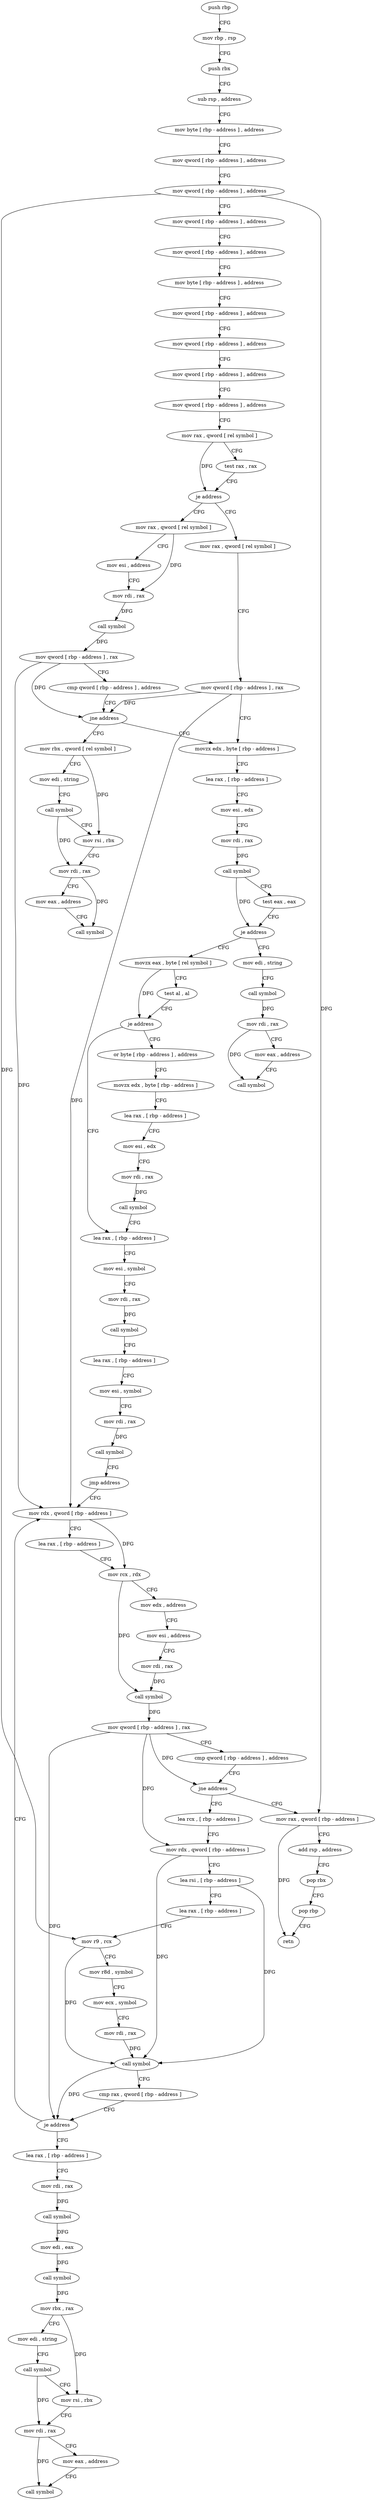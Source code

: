 digraph "func" {
"4220279" [label = "push rbp" ]
"4220280" [label = "mov rbp , rsp" ]
"4220283" [label = "push rbx" ]
"4220284" [label = "sub rsp , address" ]
"4220291" [label = "mov byte [ rbp - address ] , address" ]
"4220295" [label = "mov qword [ rbp - address ] , address" ]
"4220303" [label = "mov qword [ rbp - address ] , address" ]
"4220311" [label = "mov qword [ rbp - address ] , address" ]
"4220319" [label = "mov qword [ rbp - address ] , address" ]
"4220327" [label = "mov byte [ rbp - address ] , address" ]
"4220331" [label = "mov qword [ rbp - address ] , address" ]
"4220339" [label = "mov qword [ rbp - address ] , address" ]
"4220347" [label = "mov qword [ rbp - address ] , address" ]
"4220355" [label = "mov qword [ rbp - address ] , address" ]
"4220363" [label = "mov rax , qword [ rel symbol ]" ]
"4220370" [label = "test rax , rax" ]
"4220373" [label = "je address" ]
"4220441" [label = "mov rax , qword [ rel symbol ]" ]
"4220375" [label = "mov rax , qword [ rel symbol ]" ]
"4220448" [label = "mov qword [ rbp - address ] , rax" ]
"4220452" [label = "movzx edx , byte [ rbp - address ]" ]
"4220382" [label = "mov esi , address" ]
"4220387" [label = "mov rdi , rax" ]
"4220390" [label = "call symbol" ]
"4220395" [label = "mov qword [ rbp - address ] , rax" ]
"4220399" [label = "cmp qword [ rbp - address ] , address" ]
"4220404" [label = "jne address" ]
"4220406" [label = "mov rbx , qword [ rel symbol ]" ]
"4220500" [label = "movzx eax , byte [ rel symbol ]" ]
"4220507" [label = "test al , al" ]
"4220509" [label = "je address" ]
"4220536" [label = "lea rax , [ rbp - address ]" ]
"4220511" [label = "or byte [ rbp - address ] , address" ]
"4220477" [label = "mov edi , string" ]
"4220482" [label = "call symbol" ]
"4220487" [label = "mov rdi , rax" ]
"4220490" [label = "mov eax , address" ]
"4220495" [label = "call symbol" ]
"4220456" [label = "lea rax , [ rbp - address ]" ]
"4220463" [label = "mov esi , edx" ]
"4220465" [label = "mov rdi , rax" ]
"4220468" [label = "call symbol" ]
"4220473" [label = "test eax , eax" ]
"4220475" [label = "je address" ]
"4220413" [label = "mov edi , string" ]
"4220418" [label = "call symbol" ]
"4220423" [label = "mov rsi , rbx" ]
"4220426" [label = "mov rdi , rax" ]
"4220429" [label = "mov eax , address" ]
"4220434" [label = "call symbol" ]
"4220543" [label = "mov esi , symbol" ]
"4220548" [label = "mov rdi , rax" ]
"4220551" [label = "call symbol" ]
"4220556" [label = "lea rax , [ rbp - address ]" ]
"4220563" [label = "mov esi , symbol" ]
"4220568" [label = "mov rdi , rax" ]
"4220571" [label = "call symbol" ]
"4220576" [label = "jmp address" ]
"4220679" [label = "mov rdx , qword [ rbp - address ]" ]
"4220515" [label = "movzx edx , byte [ rbp - address ]" ]
"4220519" [label = "lea rax , [ rbp - address ]" ]
"4220526" [label = "mov esi , edx" ]
"4220528" [label = "mov rdi , rax" ]
"4220531" [label = "call symbol" ]
"4220683" [label = "lea rax , [ rbp - address ]" ]
"4220690" [label = "mov rcx , rdx" ]
"4220693" [label = "mov edx , address" ]
"4220698" [label = "mov esi , address" ]
"4220703" [label = "mov rdi , rax" ]
"4220706" [label = "call symbol" ]
"4220711" [label = "mov qword [ rbp - address ] , rax" ]
"4220715" [label = "cmp qword [ rbp - address ] , address" ]
"4220720" [label = "jne address" ]
"4220578" [label = "lea rcx , [ rbp - address ]" ]
"4220726" [label = "mov rax , qword [ rbp - address ]" ]
"4220582" [label = "mov rdx , qword [ rbp - address ]" ]
"4220586" [label = "lea rsi , [ rbp - address ]" ]
"4220593" [label = "lea rax , [ rbp - address ]" ]
"4220600" [label = "mov r9 , rcx" ]
"4220603" [label = "mov r8d , symbol" ]
"4220609" [label = "mov ecx , symbol" ]
"4220614" [label = "mov rdi , rax" ]
"4220617" [label = "call symbol" ]
"4220622" [label = "cmp rax , qword [ rbp - address ]" ]
"4220626" [label = "je address" ]
"4220628" [label = "lea rax , [ rbp - address ]" ]
"4220730" [label = "add rsp , address" ]
"4220737" [label = "pop rbx" ]
"4220738" [label = "pop rbp" ]
"4220739" [label = "retn" ]
"4220635" [label = "mov rdi , rax" ]
"4220638" [label = "call symbol" ]
"4220643" [label = "mov edi , eax" ]
"4220645" [label = "call symbol" ]
"4220650" [label = "mov rbx , rax" ]
"4220653" [label = "mov edi , string" ]
"4220658" [label = "call symbol" ]
"4220663" [label = "mov rsi , rbx" ]
"4220666" [label = "mov rdi , rax" ]
"4220669" [label = "mov eax , address" ]
"4220674" [label = "call symbol" ]
"4220279" -> "4220280" [ label = "CFG" ]
"4220280" -> "4220283" [ label = "CFG" ]
"4220283" -> "4220284" [ label = "CFG" ]
"4220284" -> "4220291" [ label = "CFG" ]
"4220291" -> "4220295" [ label = "CFG" ]
"4220295" -> "4220303" [ label = "CFG" ]
"4220303" -> "4220311" [ label = "CFG" ]
"4220303" -> "4220726" [ label = "DFG" ]
"4220303" -> "4220600" [ label = "DFG" ]
"4220311" -> "4220319" [ label = "CFG" ]
"4220319" -> "4220327" [ label = "CFG" ]
"4220327" -> "4220331" [ label = "CFG" ]
"4220331" -> "4220339" [ label = "CFG" ]
"4220339" -> "4220347" [ label = "CFG" ]
"4220347" -> "4220355" [ label = "CFG" ]
"4220355" -> "4220363" [ label = "CFG" ]
"4220363" -> "4220370" [ label = "CFG" ]
"4220363" -> "4220373" [ label = "DFG" ]
"4220370" -> "4220373" [ label = "CFG" ]
"4220373" -> "4220441" [ label = "CFG" ]
"4220373" -> "4220375" [ label = "CFG" ]
"4220441" -> "4220448" [ label = "CFG" ]
"4220375" -> "4220382" [ label = "CFG" ]
"4220375" -> "4220387" [ label = "DFG" ]
"4220448" -> "4220452" [ label = "CFG" ]
"4220448" -> "4220404" [ label = "DFG" ]
"4220448" -> "4220679" [ label = "DFG" ]
"4220452" -> "4220456" [ label = "CFG" ]
"4220382" -> "4220387" [ label = "CFG" ]
"4220387" -> "4220390" [ label = "DFG" ]
"4220390" -> "4220395" [ label = "DFG" ]
"4220395" -> "4220399" [ label = "CFG" ]
"4220395" -> "4220404" [ label = "DFG" ]
"4220395" -> "4220679" [ label = "DFG" ]
"4220399" -> "4220404" [ label = "CFG" ]
"4220404" -> "4220452" [ label = "CFG" ]
"4220404" -> "4220406" [ label = "CFG" ]
"4220406" -> "4220413" [ label = "CFG" ]
"4220406" -> "4220423" [ label = "DFG" ]
"4220500" -> "4220507" [ label = "CFG" ]
"4220500" -> "4220509" [ label = "DFG" ]
"4220507" -> "4220509" [ label = "CFG" ]
"4220509" -> "4220536" [ label = "CFG" ]
"4220509" -> "4220511" [ label = "CFG" ]
"4220536" -> "4220543" [ label = "CFG" ]
"4220511" -> "4220515" [ label = "CFG" ]
"4220477" -> "4220482" [ label = "CFG" ]
"4220482" -> "4220487" [ label = "DFG" ]
"4220487" -> "4220490" [ label = "CFG" ]
"4220487" -> "4220495" [ label = "DFG" ]
"4220490" -> "4220495" [ label = "CFG" ]
"4220456" -> "4220463" [ label = "CFG" ]
"4220463" -> "4220465" [ label = "CFG" ]
"4220465" -> "4220468" [ label = "DFG" ]
"4220468" -> "4220473" [ label = "CFG" ]
"4220468" -> "4220475" [ label = "DFG" ]
"4220473" -> "4220475" [ label = "CFG" ]
"4220475" -> "4220500" [ label = "CFG" ]
"4220475" -> "4220477" [ label = "CFG" ]
"4220413" -> "4220418" [ label = "CFG" ]
"4220418" -> "4220423" [ label = "CFG" ]
"4220418" -> "4220426" [ label = "DFG" ]
"4220423" -> "4220426" [ label = "CFG" ]
"4220426" -> "4220429" [ label = "CFG" ]
"4220426" -> "4220434" [ label = "DFG" ]
"4220429" -> "4220434" [ label = "CFG" ]
"4220543" -> "4220548" [ label = "CFG" ]
"4220548" -> "4220551" [ label = "DFG" ]
"4220551" -> "4220556" [ label = "CFG" ]
"4220556" -> "4220563" [ label = "CFG" ]
"4220563" -> "4220568" [ label = "CFG" ]
"4220568" -> "4220571" [ label = "DFG" ]
"4220571" -> "4220576" [ label = "CFG" ]
"4220576" -> "4220679" [ label = "CFG" ]
"4220679" -> "4220683" [ label = "CFG" ]
"4220679" -> "4220690" [ label = "DFG" ]
"4220515" -> "4220519" [ label = "CFG" ]
"4220519" -> "4220526" [ label = "CFG" ]
"4220526" -> "4220528" [ label = "CFG" ]
"4220528" -> "4220531" [ label = "DFG" ]
"4220531" -> "4220536" [ label = "CFG" ]
"4220683" -> "4220690" [ label = "CFG" ]
"4220690" -> "4220693" [ label = "CFG" ]
"4220690" -> "4220706" [ label = "DFG" ]
"4220693" -> "4220698" [ label = "CFG" ]
"4220698" -> "4220703" [ label = "CFG" ]
"4220703" -> "4220706" [ label = "DFG" ]
"4220706" -> "4220711" [ label = "DFG" ]
"4220711" -> "4220715" [ label = "CFG" ]
"4220711" -> "4220720" [ label = "DFG" ]
"4220711" -> "4220582" [ label = "DFG" ]
"4220711" -> "4220626" [ label = "DFG" ]
"4220715" -> "4220720" [ label = "CFG" ]
"4220720" -> "4220578" [ label = "CFG" ]
"4220720" -> "4220726" [ label = "CFG" ]
"4220578" -> "4220582" [ label = "CFG" ]
"4220726" -> "4220730" [ label = "CFG" ]
"4220726" -> "4220739" [ label = "DFG" ]
"4220582" -> "4220586" [ label = "CFG" ]
"4220582" -> "4220617" [ label = "DFG" ]
"4220586" -> "4220593" [ label = "CFG" ]
"4220586" -> "4220617" [ label = "DFG" ]
"4220593" -> "4220600" [ label = "CFG" ]
"4220600" -> "4220603" [ label = "CFG" ]
"4220600" -> "4220617" [ label = "DFG" ]
"4220603" -> "4220609" [ label = "CFG" ]
"4220609" -> "4220614" [ label = "CFG" ]
"4220614" -> "4220617" [ label = "DFG" ]
"4220617" -> "4220622" [ label = "CFG" ]
"4220617" -> "4220626" [ label = "DFG" ]
"4220622" -> "4220626" [ label = "CFG" ]
"4220626" -> "4220679" [ label = "CFG" ]
"4220626" -> "4220628" [ label = "CFG" ]
"4220628" -> "4220635" [ label = "CFG" ]
"4220730" -> "4220737" [ label = "CFG" ]
"4220737" -> "4220738" [ label = "CFG" ]
"4220738" -> "4220739" [ label = "CFG" ]
"4220635" -> "4220638" [ label = "DFG" ]
"4220638" -> "4220643" [ label = "DFG" ]
"4220643" -> "4220645" [ label = "DFG" ]
"4220645" -> "4220650" [ label = "DFG" ]
"4220650" -> "4220653" [ label = "CFG" ]
"4220650" -> "4220663" [ label = "DFG" ]
"4220653" -> "4220658" [ label = "CFG" ]
"4220658" -> "4220663" [ label = "CFG" ]
"4220658" -> "4220666" [ label = "DFG" ]
"4220663" -> "4220666" [ label = "CFG" ]
"4220666" -> "4220669" [ label = "CFG" ]
"4220666" -> "4220674" [ label = "DFG" ]
"4220669" -> "4220674" [ label = "CFG" ]
}
